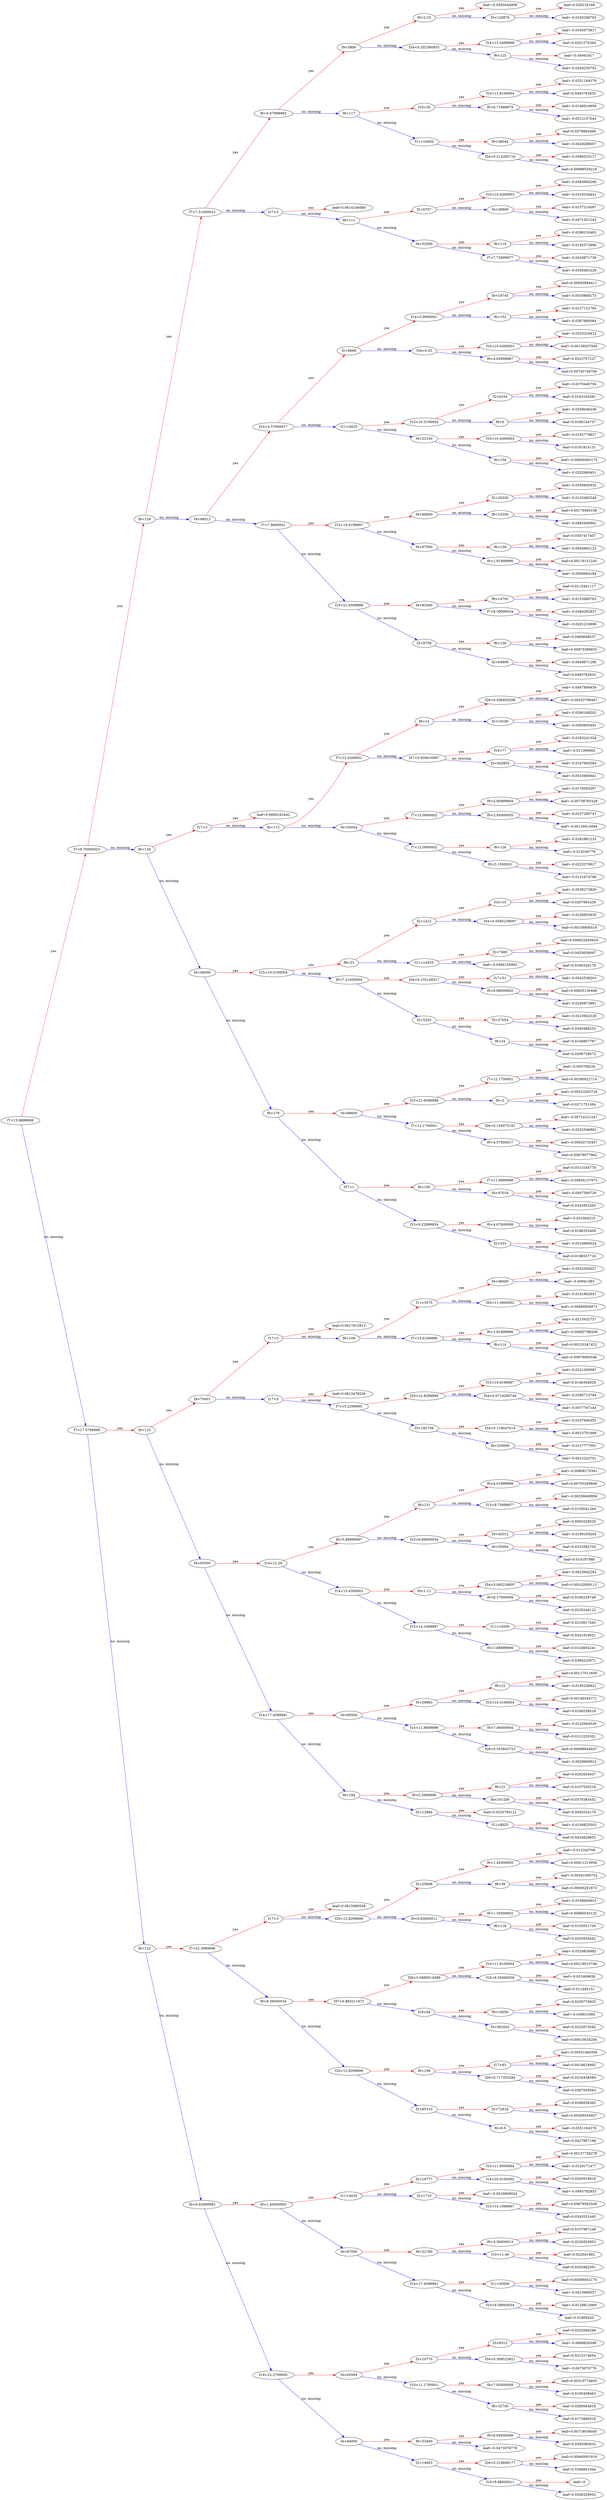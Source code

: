 digraph {
    graph [ rankdir=TB ]
    graph [ rankdir="LR" ]

    0 [ label="f7<13.9899998" ]
    0 -> 1 [label="yes" color="#FF0000"]
    0 -> 2 [label="no, missing" color="#0000FF"]

    1 [ label="f7<9.76000023" ]
    1 -> 3 [label="yes" color="#FF0000"]
    1 -> 4 [label="no, missing" color="#0000FF"]

    3 [ label="f6<129" ]
    3 -> 7 [label="yes" color="#FF0000"]
    3 -> 8 [label="no, missing" color="#0000FF"]

    7 [ label="f7<7.51000023" ]
    7 -> 15 [label="yes" color="#FF0000"]
    7 -> 16 [label="no, missing" color="#0000FF"]

    15 [ label="f0<6.67999983" ]
    15 -> 31 [label="yes" color="#FF0000"]
    15 -> 32 [label="no, missing" color="#0000FF"]

    31 [ label="f9<5800" ]
    31 -> 61 [label="yes" color="#FF0000"]
    31 -> 62 [label="no, missing" color="#0000FF"]

    61 [ label="f0<2.25" ]
    61 -> 113 [label="yes" color="#FF0000"]
    61 -> 114 [label="no, missing" color="#0000FF"]

    113 [ label="leaf=-0.0583444908" ]

    114 [ label="f3<120976" ]
    114 -> 217 [label="yes" color="#FF0000"]
    114 -> 218 [label="no, missing" color="#0000FF"]

    217 [ label="leaf=0.026216168" ]

    218 [ label="leaf=-0.0336299762" ]

    62 [ label="f34<0.202380955" ]
    62 -> 115 [label="yes" color="#FF0000"]
    62 -> 116 [label="no, missing" color="#0000FF"]

    115 [ label="f14<15.4499998" ]
    115 -> 219 [label="yes" color="#FF0000"]
    115 -> 220 [label="no, missing" color="#0000FF"]

    219 [ label="leaf=-0.0545673817" ]

    220 [ label="leaf=0.0201270264" ]

    116 [ label="f6<125" ]
    116 -> 221 [label="yes" color="#FF0000"]
    116 -> 222 [label="no, missing" color="#0000FF"]

    221 [ label="leaf=-0.04941817" ]

    222 [ label="leaf=-0.0204230752" ]

    32 [ label="f6<117" ]
    32 -> 63 [label="yes" color="#FF0000"]
    32 -> 64 [label="no, missing" color="#0000FF"]

    63 [ label="f19<30" ]
    63 -> 117 [label="yes" color="#FF0000"]
    63 -> 118 [label="no, missing" color="#0000FF"]

    117 [ label="f10<11.8100004" ]
    117 -> 223 [label="yes" color="#FF0000"]
    117 -> 224 [label="no, missing" color="#0000FF"]

    223 [ label="leaf=-0.0351164378" ]

    224 [ label="leaf=0.0493782833" ]

    118 [ label="f0<6.71999979" ]
    118 -> 225 [label="yes" color="#FF0000"]
    118 -> 226 [label="no, missing" color="#0000FF"]

    225 [ label="leaf=-0.0146616958" ]

    226 [ label="leaf=-0.0512157045" ]

    64 [ label="f11<10050" ]
    64 -> 119 [label="yes" color="#FF0000"]
    64 -> 120 [label="no, missing" color="#0000FF"]

    119 [ label="f9<38044" ]
    119 -> 227 [label="yes" color="#FF0000"]
    119 -> 228 [label="no, missing" color="#0000FF"]

    227 [ label="leaf=0.0379865468" ]

    228 [ label="leaf=-0.0428288057" ]

    120 [ label="f34<0.214285716" ]
    120 -> 229 [label="yes" color="#FF0000"]
    120 -> 230 [label="no, missing" color="#0000FF"]

    229 [ label="leaf=-0.0386516117" ]

    230 [ label="leaf=0.00999530219" ]

    16 [ label="f17<3" ]
    16 -> 33 [label="yes" color="#FF0000"]
    16 -> 34 [label="no, missing" color="#0000FF"]

    33 [ label="leaf=0.0614146069" ]

    34 [ label="f6<111" ]
    34 -> 65 [label="yes" color="#FF0000"]
    34 -> 66 [label="no, missing" color="#0000FF"]

    65 [ label="f2<6707" ]
    65 -> 121 [label="yes" color="#FF0000"]
    65 -> 122 [label="no, missing" color="#0000FF"]

    121 [ label="f10<10.4300003" ]
    121 -> 231 [label="yes" color="#FF0000"]
    121 -> 232 [label="no, missing" color="#0000FF"]

    231 [ label="leaf=-0.0483669266" ]

    232 [ label="leaf=-0.0316334441" ]

    122 [ label="f4<28900" ]
    122 -> 233 [label="yes" color="#FF0000"]
    122 -> 234 [label="no, missing" color="#0000FF"]

    233 [ label="leaf=-0.0157214087" ]

    234 [ label="leaf=-0.0471451245" ]

    66 [ label="f4<52500" ]
    66 -> 123 [label="yes" color="#FF0000"]
    66 -> 124 [label="no, missing" color="#0000FF"]

    123 [ label="f6<119" ]
    123 -> 235 [label="yes" color="#FF0000"]
    123 -> 236 [label="no, missing" color="#0000FF"]

    235 [ label="leaf=-0.0296153463" ]

    236 [ label="leaf=-0.0192572866" ]

    124 [ label="f7<7.73999977" ]
    124 -> 237 [label="yes" color="#FF0000"]
    124 -> 238 [label="no, missing" color="#0000FF"]

    237 [ label="leaf=-0.0439871736" ]

    238 [ label="leaf=-0.0338483229" ]

    8 [ label="f4<48012" ]
    8 -> 17 [label="yes" color="#FF0000"]
    8 -> 18 [label="no, missing" color="#0000FF"]

    17 [ label="f14<4.57000017" ]
    17 -> 35 [label="yes" color="#FF0000"]
    17 -> 36 [label="no, missing" color="#0000FF"]

    35 [ label="f2<8669" ]
    35 -> 67 [label="yes" color="#FF0000"]
    35 -> 68 [label="no, missing" color="#0000FF"]

    67 [ label="f14<2.9000001" ]
    67 -> 125 [label="yes" color="#FF0000"]
    67 -> 126 [label="no, missing" color="#0000FF"]

    125 [ label="f4<19745" ]
    125 -> 239 [label="yes" color="#FF0000"]
    125 -> 240 [label="no, missing" color="#0000FF"]

    239 [ label="leaf=0.00693894411" ]

    240 [ label="leaf=-0.0530868173" ]

    126 [ label="f6<152" ]
    126 -> 241 [label="yes" color="#FF0000"]
    126 -> 242 [label="no, missing" color="#0000FF"]

    241 [ label="leaf=-0.0127122765" ]

    242 [ label="leaf=-0.0387680084" ]

    68 [ label="f34<0.25" ]
    68 -> 127 [label="yes" color="#FF0000"]
    68 -> 128 [label="no, missing" color="#0000FF"]

    127 [ label="f10<10.4300003" ]
    127 -> 243 [label="yes" color="#FF0000"]
    127 -> 244 [label="no, missing" color="#0000FF"]

    243 [ label="leaf=-0.0333318412" ]

    244 [ label="leaf=-0.00139337045" ]

    128 [ label="f0<4.63999987" ]
    128 -> 245 [label="yes" color="#FF0000"]
    128 -> 246 [label="no, missing" color="#0000FF"]

    245 [ label="leaf=0.0523757227" ]

    246 [ label="leaf=0.00745749706" ]

    36 [ label="f11<4025" ]
    36 -> 69 [label="yes" color="#FF0000"]
    36 -> 70 [label="no, missing" color="#0000FF"]

    69 [ label="f15<10.3100004" ]
    69 -> 129 [label="yes" color="#FF0000"]
    69 -> 130 [label="no, missing" color="#0000FF"]

    129 [ label="f2<6104" ]
    129 -> 247 [label="yes" color="#FF0000"]
    129 -> 248 [label="no, missing" color="#0000FF"]

    247 [ label="leaf=-0.0370446704" ]

    248 [ label="leaf=0.0163164381" ]

    130 [ label="f8<6" ]
    130 -> 249 [label="yes" color="#FF0000"]
    130 -> 250 [label="no, missing" color="#0000FF"]

    249 [ label="leaf=-0.0359046236" ]

    250 [ label="leaf=0.0180144757" ]

    70 [ label="f4<23100" ]
    70 -> 131 [label="yes" color="#FF0000"]
    70 -> 132 [label="no, missing" color="#0000FF"]

    131 [ label="f10<10.4300003" ]
    131 -> 251 [label="yes" color="#FF0000"]
    131 -> 252 [label="no, missing" color="#0000FF"]

    251 [ label="leaf=-0.0162774827" ]

    252 [ label="leaf=0.0161814131" ]

    132 [ label="f6<158" ]
    132 -> 253 [label="yes" color="#FF0000"]
    132 -> 254 [label="no, missing" color="#0000FF"]

    253 [ label="leaf=-0.00600483175" ]

    254 [ label="leaf=-0.0252969451" ]

    18 [ label="f7<7.9000001" ]
    18 -> 37 [label="yes" color="#FF0000"]
    18 -> 38 [label="no, missing" color="#0000FF"]

    37 [ label="f15<19.8199997" ]
    37 -> 71 [label="yes" color="#FF0000"]
    37 -> 72 [label="no, missing" color="#0000FF"]

    71 [ label="f4<88800" ]
    71 -> 133 [label="yes" color="#FF0000"]
    71 -> 134 [label="no, missing" color="#0000FF"]

    133 [ label="f2<26330" ]
    133 -> 255 [label="yes" color="#FF0000"]
    133 -> 256 [label="no, missing" color="#0000FF"]

    255 [ label="leaf=-0.0356845632" ]

    256 [ label="leaf=-0.0133482348" ]

    134 [ label="f9<15350" ]
    134 -> 257 [label="yes" color="#FF0000"]
    134 -> 258 [label="no, missing" color="#0000FF"]

    257 [ label="leaf=0.00179469108" ]

    258 [ label="leaf=-0.0482640862" ]

    72 [ label="f4<67000" ]
    72 -> 135 [label="yes" color="#FF0000"]
    72 -> 136 [label="no, missing" color="#0000FF"]

    135 [ label="f6<138" ]
    135 -> 259 [label="yes" color="#FF0000"]
    135 -> 260 [label="no, missing" color="#0000FF"]

    259 [ label="leaf=0.0347417407" ]

    260 [ label="leaf=-0.0044892123" ]

    136 [ label="f0<1.91999996" ]
    136 -> 261 [label="yes" color="#FF0000"]
    136 -> 262 [label="no, missing" color="#0000FF"]

    261 [ label="leaf=0.00119151245" ]

    262 [ label="leaf=-0.0506684184" ]

    38 [ label="f15<21.6599998" ]
    38 -> 73 [label="yes" color="#FF0000"]
    38 -> 74 [label="no, missing" color="#0000FF"]

    73 [ label="f4<82000" ]
    73 -> 137 [label="yes" color="#FF0000"]
    73 -> 138 [label="no, missing" color="#0000FF"]

    137 [ label="f9<14705" ]
    137 -> 263 [label="yes" color="#FF0000"]
    137 -> 264 [label="no, missing" color="#0000FF"]

    263 [ label="leaf=0.0115461117" ]

    264 [ label="leaf=-0.0153666763" ]

    138 [ label="f7<8.39000034" ]
    138 -> 265 [label="yes" color="#FF0000"]
    138 -> 266 [label="no, missing" color="#0000FF"]

    265 [ label="leaf=-0.0384262837" ]

    266 [ label="leaf=-0.0201219898" ]

    74 [ label="f2<9758" ]
    74 -> 139 [label="yes" color="#FF0000"]
    74 -> 140 [label="no, missing" color="#0000FF"]

    139 [ label="f6<136" ]
    139 -> 267 [label="yes" color="#FF0000"]
    139 -> 268 [label="no, missing" color="#0000FF"]

    267 [ label="leaf=0.0460648537" ]

    268 [ label="leaf=0.00973396655" ]

    140 [ label="f2<94809" ]
    140 -> 269 [label="yes" color="#FF0000"]
    140 -> 270 [label="no, missing" color="#0000FF"]

    269 [ label="leaf=-0.0449671298" ]

    270 [ label="leaf=0.0493782833" ]

    4 [ label="f6<130" ]
    4 -> 9 [label="yes" color="#FF0000"]
    4 -> 10 [label="no, missing" color="#0000FF"]

    9 [ label="f17<3" ]
    9 -> 19 [label="yes" color="#FF0000"]
    9 -> 20 [label="no, missing" color="#0000FF"]

    19 [ label="leaf=0.0606163442" ]

    20 [ label="f6<112" ]
    20 -> 39 [label="yes" color="#FF0000"]
    20 -> 40 [label="no, missing" color="#0000FF"]

    39 [ label="f7<12.4200001" ]
    39 -> 75 [label="yes" color="#FF0000"]
    39 -> 76 [label="no, missing" color="#0000FF"]

    75 [ label="f8<14" ]
    75 -> 141 [label="yes" color="#FF0000"]
    75 -> 142 [label="no, missing" color="#0000FF"]

    141 [ label="f26<0.506935298" ]
    141 -> 271 [label="yes" color="#FF0000"]
    141 -> 272 [label="no, missing" color="#0000FF"]

    271 [ label="leaf=-0.0467809439" ]

    272 [ label="leaf=-0.00352799497" ]

    142 [ label="f2<10190" ]
    142 -> 273 [label="yes" color="#FF0000"]
    142 -> 274 [label="no, missing" color="#0000FF"]

    273 [ label="leaf=-0.0260168202" ]

    274 [ label="leaf=-0.0360905491" ]

    76 [ label="f37<0.839416087" ]
    76 -> 143 [label="yes" color="#FF0000"]
    76 -> 144 [label="no, missing" color="#0000FF"]

    143 [ label="f19<77" ]
    143 -> 275 [label="yes" color="#FF0000"]
    143 -> 276 [label="no, missing" color="#0000FF"]

    275 [ label="leaf=-0.0283241328" ]

    276 [ label="leaf=-0.011390062" ]

    144 [ label="f3<442855" ]
    144 -> 277 [label="yes" color="#FF0000"]
    144 -> 278 [label="no, missing" color="#0000FF"]

    277 [ label="leaf=-0.0167692583" ]

    278 [ label="leaf=-0.0510885641" ]

    40 [ label="f4<50004" ]
    40 -> 77 [label="yes" color="#FF0000"]
    40 -> 78 [label="no, missing" color="#0000FF"]

    77 [ label="f7<12.0900002" ]
    77 -> 145 [label="yes" color="#FF0000"]
    77 -> 146 [label="no, missing" color="#0000FF"]

    145 [ label="f0<5.80999994" ]
    145 -> 279 [label="yes" color="#FF0000"]
    145 -> 280 [label="no, missing" color="#0000FF"]

    279 [ label="leaf=-0.0178593397" ]

    280 [ label="leaf=-0.00739783328" ]

    146 [ label="f0<2.45000005" ]
    146 -> 281 [label="yes" color="#FF0000"]
    146 -> 282 [label="no, missing" color="#0000FF"]

    281 [ label="leaf=-0.0237290747" ]

    282 [ label="leaf=-0.00129414944" ]

    78 [ label="f7<12.0900002" ]
    78 -> 147 [label="yes" color="#FF0000"]
    78 -> 148 [label="no, missing" color="#0000FF"]

    147 [ label="f6<126" ]
    147 -> 283 [label="yes" color="#FF0000"]
    147 -> 284 [label="no, missing" color="#0000FF"]

    283 [ label="leaf=-0.0262861233" ]

    284 [ label="leaf=-0.014240779" ]

    148 [ label="f0<3.1500001" ]
    148 -> 285 [label="yes" color="#FF0000"]
    148 -> 286 [label="no, missing" color="#0000FF"]

    285 [ label="leaf=-0.0223379917" ]

    286 [ label="leaf=-0.0121674789" ]

    10 [ label="f4<46000" ]
    10 -> 21 [label="yes" color="#FF0000"]
    10 -> 22 [label="no, missing" color="#0000FF"]

    21 [ label="f15<10.3100004" ]
    21 -> 41 [label="yes" color="#FF0000"]
    21 -> 42 [label="no, missing" color="#0000FF"]

    41 [ label="f8<33" ]
    41 -> 79 [label="yes" color="#FF0000"]
    41 -> 80 [label="no, missing" color="#0000FF"]

    79 [ label="f2<1412" ]
    79 -> 149 [label="yes" color="#FF0000"]
    79 -> 150 [label="no, missing" color="#0000FF"]

    149 [ label="f10<10" ]
    149 -> 287 [label="yes" color="#FF0000"]
    149 -> 288 [label="no, missing" color="#0000FF"]

    287 [ label="leaf=-0.0538273826" ]

    288 [ label="leaf=0.0207992438" ]

    150 [ label="f34<0.0595238097" ]
    150 -> 289 [label="yes" color="#FF0000"]
    150 -> 290 [label="no, missing" color="#0000FF"]

    289 [ label="leaf=-0.0238952935" ]

    290 [ label="leaf=0.00158806518" ]

    80 [ label="f11<14025" ]
    80 -> 151 [label="yes" color="#FF0000"]
    80 -> 152 [label="no, missing" color="#0000FF"]

    151 [ label="f2<7483" ]
    151 -> 291 [label="yes" color="#FF0000"]
    151 -> 292 [label="no, missing" color="#0000FF"]

    291 [ label="leaf=0.000622820924" ]

    292 [ label="leaf=0.0435658097" ]

    152 [ label="leaf=-0.0484105982" ]

    42 [ label="f0<7.21000004" ]
    42 -> 81 [label="yes" color="#FF0000"]
    42 -> 82 [label="no, missing" color="#0000FF"]

    81 [ label="f26<0.135148317" ]
    81 -> 153 [label="yes" color="#FF0000"]
    81 -> 154 [label="no, missing" color="#0000FF"]

    153 [ label="f17<51" ]
    153 -> 293 [label="yes" color="#FF0000"]
    153 -> 294 [label="no, missing" color="#0000FF"]

    293 [ label="leaf=0.0160320178" ]

    294 [ label="leaf=-0.0542538203" ]

    154 [ label="f0<6.98000002" ]
    154 -> 295 [label="yes" color="#FF0000"]
    154 -> 296 [label="no, missing" color="#0000FF"]

    295 [ label="leaf=0.00625130488" ]

    296 [ label="leaf=-0.0256873891" ]

    82 [ label="f2<5202" ]
    82 -> 155 [label="yes" color="#FF0000"]
    82 -> 156 [label="no, missing" color="#0000FF"]

    155 [ label="f3<27054" ]
    155 -> 297 [label="yes" color="#FF0000"]
    155 -> 298 [label="no, missing" color="#0000FF"]

    297 [ label="leaf=-0.0210942328" ]

    298 [ label="leaf=0.0340488255" ]

    156 [ label="f8<24" ]
    156 -> 299 [label="yes" color="#FF0000"]
    156 -> 300 [label="no, missing" color="#0000FF"]

    299 [ label="leaf=0.0140807787" ]

    300 [ label="leaf=0.0266729072" ]

    22 [ label="f6<176" ]
    22 -> 43 [label="yes" color="#FF0000"]
    22 -> 44 [label="no, missing" color="#0000FF"]

    43 [ label="f4<98600" ]
    43 -> 83 [label="yes" color="#FF0000"]
    43 -> 84 [label="no, missing" color="#0000FF"]

    83 [ label="f15<21.6599998" ]
    83 -> 157 [label="yes" color="#FF0000"]
    83 -> 158 [label="no, missing" color="#0000FF"]

    157 [ label="f7<12.1700001" ]
    157 -> 301 [label="yes" color="#FF0000"]
    157 -> 302 [label="no, missing" color="#0000FF"]

    301 [ label="leaf=-0.005708226" ]

    302 [ label="leaf=0.00280022714" ]

    158 [ label="f0<2" ]
    158 -> 303 [label="yes" color="#FF0000"]
    158 -> 304 [label="no, missing" color="#0000FF"]

    303 [ label="leaf=-0.00523263728" ]

    304 [ label="leaf=0.0271751564" ]

    84 [ label="f7<12.1700001" ]
    84 -> 159 [label="yes" color="#FF0000"]
    84 -> 160 [label="no, missing" color="#0000FF"]

    159 [ label="f26<0.150575191" ]
    159 -> 305 [label="yes" color="#FF0000"]
    159 -> 306 [label="no, missing" color="#0000FF"]

    305 [ label="leaf=-0.00714121247" ]

    306 [ label="leaf=-0.0252546892" ]

    160 [ label="f0<4.57000017" ]
    160 -> 307 [label="yes" color="#FF0000"]
    160 -> 308 [label="no, missing" color="#0000FF"]

    307 [ label="leaf=-0.00920733437" ]

    308 [ label="leaf=0.00878977962" ]

    44 [ label="f37<1" ]
    44 -> 85 [label="yes" color="#FF0000"]
    44 -> 86 [label="no, missing" color="#0000FF"]

    85 [ label="f6<180" ]
    85 -> 161 [label="yes" color="#FF0000"]
    85 -> 162 [label="no, missing" color="#0000FF"]

    161 [ label="f7<11.9899998" ]
    161 -> 309 [label="yes" color="#FF0000"]
    161 -> 310 [label="no, missing" color="#0000FF"]

    309 [ label="leaf=0.0313164778" ]

    310 [ label="leaf=-0.00654137973" ]

    162 [ label="f4<47018" ]
    162 -> 311 [label="yes" color="#FF0000"]
    162 -> 312 [label="no, missing" color="#0000FF"]

    311 [ label="leaf=-0.0407566726" ]

    312 [ label="leaf=0.0342953205" ]

    86 [ label="f15<9.22999954" ]
    86 -> 163 [label="yes" color="#FF0000"]
    86 -> 164 [label="no, missing" color="#0000FF"]

    163 [ label="f0<4.67000008" ]
    163 -> 313 [label="yes" color="#FF0000"]
    163 -> 314 [label="no, missing" color="#0000FF"]

    313 [ label="leaf=-0.031664215" ]

    314 [ label="leaf=0.0188355409" ]

    164 [ label="f2<533" ]
    164 -> 315 [label="yes" color="#FF0000"]
    164 -> 316 [label="no, missing" color="#0000FF"]

    315 [ label="leaf=-0.0516800024" ]

    316 [ label="leaf=0.0196557716" ]

    2 [ label="f7<17.5799999" ]
    2 -> 5 [label="yes" color="#FF0000"]
    2 -> 6 [label="no, missing" color="#0000FF"]

    5 [ label="f6<123" ]
    5 -> 11 [label="yes" color="#FF0000"]
    5 -> 12 [label="no, missing" color="#0000FF"]

    11 [ label="f4<70001" ]
    11 -> 23 [label="yes" color="#FF0000"]
    11 -> 24 [label="no, missing" color="#0000FF"]

    23 [ label="f17<3" ]
    23 -> 45 [label="yes" color="#FF0000"]
    23 -> 46 [label="no, missing" color="#0000FF"]

    45 [ label="leaf=0.0617915913" ]

    46 [ label="f6<109" ]
    46 -> 87 [label="yes" color="#FF0000"]
    46 -> 88 [label="no, missing" color="#0000FF"]

    87 [ label="f11<3575" ]
    87 -> 165 [label="yes" color="#FF0000"]
    87 -> 166 [label="no, missing" color="#0000FF"]

    165 [ label="f4<48000" ]
    165 -> 317 [label="yes" color="#FF0000"]
    165 -> 318 [label="no, missing" color="#0000FF"]

    317 [ label="leaf=-0.0352593027" ]

    318 [ label="leaf=-0.00941383" ]

    166 [ label="f20<11.0900002" ]
    166 -> 319 [label="yes" color="#FF0000"]
    166 -> 320 [label="no, missing" color="#0000FF"]

    319 [ label="leaf=-0.0141862947" ]

    320 [ label="leaf=-0.00460926071" ]

    88 [ label="f7<15.6199999" ]
    88 -> 167 [label="yes" color="#FF0000"]
    88 -> 168 [label="no, missing" color="#0000FF"]

    167 [ label="f0<1.91999996" ]
    167 -> 321 [label="yes" color="#FF0000"]
    167 -> 322 [label="no, missing" color="#0000FF"]

    321 [ label="leaf=-0.0215432737" ]

    322 [ label="leaf=-0.00082798209" ]

    168 [ label="f6<114" ]
    168 -> 323 [label="yes" color="#FF0000"]
    168 -> 324 [label="no, missing" color="#0000FF"]

    323 [ label="leaf=0.00210347422" ]

    324 [ label="leaf=0.00979900546" ]

    24 [ label="f17<3" ]
    24 -> 47 [label="yes" color="#FF0000"]
    24 -> 48 [label="no, missing" color="#0000FF"]

    47 [ label="leaf=0.0613478236" ]

    48 [ label="f7<15.2299995" ]
    48 -> 89 [label="yes" color="#FF0000"]
    48 -> 90 [label="no, missing" color="#0000FF"]

    89 [ label="f20<12.8299999" ]
    89 -> 169 [label="yes" color="#FF0000"]
    89 -> 170 [label="no, missing" color="#0000FF"]

    169 [ label="f15<19.8199997" ]
    169 -> 325 [label="yes" color="#FF0000"]
    169 -> 326 [label="no, missing" color="#0000FF"]

    325 [ label="leaf=-0.0221309587" ]

    326 [ label="leaf=0.0146344928" ]

    170 [ label="f34<0.0714285746" ]
    170 -> 327 [label="yes" color="#FF0000"]
    170 -> 328 [label="no, missing" color="#0000FF"]

    327 [ label="leaf=-0.0395713784" ]

    328 [ label="leaf=-0.0077767144" ]

    90 [ label="f3<182708" ]
    90 -> 171 [label="yes" color="#FF0000"]
    90 -> 172 [label="no, missing" color="#0000FF"]

    171 [ label="f34<0.119047619" ]
    171 -> 329 [label="yes" color="#FF0000"]
    171 -> 330 [label="no, missing" color="#0000FF"]

    329 [ label="leaf=-0.0107840355" ]

    330 [ label="leaf=-0.0015701988" ]

    172 [ label="f4<320000" ]
    172 -> 331 [label="yes" color="#FF0000"]
    172 -> 332 [label="no, missing" color="#0000FF"]

    331 [ label="leaf=-0.0127777001" ]

    332 [ label="leaf=-0.0612222701" ]

    12 [ label="f4<65500" ]
    12 -> 25 [label="yes" color="#FF0000"]
    12 -> 26 [label="no, missing" color="#0000FF"]

    25 [ label="f14<12.29" ]
    25 -> 49 [label="yes" color="#FF0000"]
    25 -> 50 [label="no, missing" color="#0000FF"]

    49 [ label="f0<5.88999987" ]
    49 -> 91 [label="yes" color="#FF0000"]
    49 -> 92 [label="no, missing" color="#0000FF"]

    91 [ label="f6<131" ]
    91 -> 173 [label="yes" color="#FF0000"]
    91 -> 174 [label="no, missing" color="#0000FF"]

    173 [ label="f0<4.01999998" ]
    173 -> 333 [label="yes" color="#FF0000"]
    173 -> 334 [label="no, missing" color="#0000FF"]

    333 [ label="leaf=-0.00908170361" ]

    334 [ label="leaf=0.00703269849" ]

    174 [ label="f15<9.73999977" ]
    174 -> 335 [label="yes" color="#FF0000"]
    174 -> 336 [label="no, missing" color="#0000FF"]

    335 [ label="leaf=-0.00258649956" ]

    336 [ label="leaf=0.0150041264" ]

    92 [ label="f10<9.89000034" ]
    92 -> 175 [label="yes" color="#FF0000"]
    92 -> 176 [label="no, missing" color="#0000FF"]

    175 [ label="f4<42012" ]
    175 -> 337 [label="yes" color="#FF0000"]
    175 -> 338 [label="no, missing" color="#0000FF"]

    337 [ label="leaf=0.0092029525" ]

    338 [ label="leaf=-0.0169193204" ]

    176 [ label="f4<35004" ]
    176 -> 339 [label="yes" color="#FF0000"]
    176 -> 340 [label="no, missing" color="#0000FF"]

    339 [ label="leaf=0.0233582705" ]

    340 [ label="leaf=0.014187986" ]

    50 [ label="f14<15.4300003" ]
    50 -> 93 [label="yes" color="#FF0000"]
    50 -> 94 [label="no, missing" color="#0000FF"]

    93 [ label="f0<1.12" ]
    93 -> 177 [label="yes" color="#FF0000"]
    93 -> 178 [label="no, missing" color="#0000FF"]

    177 [ label="f34<0.095238097" ]
    177 -> 341 [label="yes" color="#FF0000"]
    177 -> 342 [label="no, missing" color="#0000FF"]

    341 [ label="leaf=-0.0423942283" ]

    342 [ label="leaf=0.00102009112" ]

    178 [ label="f0<8.17000008" ]
    178 -> 343 [label="yes" color="#FF0000"]
    178 -> 344 [label="no, missing" color="#0000FF"]

    343 [ label="leaf=0.0166228749" ]

    344 [ label="leaf=0.0235246122" ]

    94 [ label="f15<14.1099997" ]
    94 -> 179 [label="yes" color="#FF0000"]
    94 -> 180 [label="no, missing" color="#0000FF"]

    179 [ label="f11<15050" ]
    179 -> 345 [label="yes" color="#FF0000"]
    179 -> 346 [label="no, missing" color="#0000FF"]

    345 [ label="leaf=0.0210617445" ]

    346 [ label="leaf=0.0341918021" ]

    180 [ label="f0<1.88999999" ]
    180 -> 347 [label="yes" color="#FF0000"]
    180 -> 348 [label="no, missing" color="#0000FF"]

    347 [ label="leaf=0.0143604241" ]

    348 [ label="leaf=0.0384220071" ]

    26 [ label="f14<17.4599991" ]
    26 -> 51 [label="yes" color="#FF0000"]
    26 -> 52 [label="no, missing" color="#0000FF"]

    51 [ label="f4<90500" ]
    51 -> 95 [label="yes" color="#FF0000"]
    51 -> 96 [label="no, missing" color="#0000FF"]

    95 [ label="f3<29963" ]
    95 -> 181 [label="yes" color="#FF0000"]
    95 -> 182 [label="no, missing" color="#0000FF"]

    181 [ label="f8<22" ]
    181 -> 349 [label="yes" color="#FF0000"]
    181 -> 350 [label="no, missing" color="#0000FF"]

    349 [ label="leaf=0.00117011659" ]

    350 [ label="leaf=-0.0195236821" ]

    182 [ label="f15<10.3100004" ]
    182 -> 351 [label="yes" color="#FF0000"]
    182 -> 352 [label="no, missing" color="#0000FF"]

    351 [ label="leaf=0.00140344771" ]

    352 [ label="leaf=0.0106238518" ]

    96 [ label="f14<11.8699999" ]
    96 -> 183 [label="yes" color="#FF0000"]
    96 -> 184 [label="no, missing" color="#0000FF"]

    183 [ label="f0<7.46000004" ]
    183 -> 353 [label="yes" color="#FF0000"]
    183 -> 354 [label="no, missing" color="#0000FF"]

    353 [ label="leaf=-0.0122644529" ]

    354 [ label="leaf=0.0112232501" ]

    184 [ label="f26<0.355843723" ]
    184 -> 355 [label="yes" color="#FF0000"]
    184 -> 356 [label="no, missing" color="#0000FF"]

    355 [ label="leaf=0.00698644947" ]

    356 [ label="leaf=-0.0029660915" ]

    52 [ label="f6<184" ]
    52 -> 97 [label="yes" color="#FF0000"]
    52 -> 98 [label="no, missing" color="#0000FF"]

    97 [ label="f0<5.5999999" ]
    97 -> 185 [label="yes" color="#FF0000"]
    97 -> 186 [label="no, missing" color="#0000FF"]

    185 [ label="f8<22" ]
    185 -> 357 [label="yes" color="#FF0000"]
    185 -> 358 [label="no, missing" color="#0000FF"]

    357 [ label="leaf=0.0262626037" ]

    358 [ label="leaf=0.0107530216" ]

    186 [ label="f4<101200" ]
    186 -> 359 [label="yes" color="#FF0000"]
    186 -> 360 [label="no, missing" color="#0000FF"]

    359 [ label="leaf=0.0379383452" ]

    360 [ label="leaf=0.0045524179" ]

    98 [ label="f2<12884" ]
    98 -> 187 [label="yes" color="#FF0000"]
    98 -> 188 [label="no, missing" color="#0000FF"]

    187 [ label="leaf=0.0525765121" ]

    188 [ label="f11<8025" ]
    188 -> 361 [label="yes" color="#FF0000"]
    188 -> 362 [label="no, missing" color="#0000FF"]

    361 [ label="leaf=-0.0106825503" ]

    362 [ label="leaf=0.0424826853" ]

    6 [ label="f6<122" ]
    6 -> 13 [label="yes" color="#FF0000"]
    6 -> 14 [label="no, missing" color="#0000FF"]

    13 [ label="f7<22.3999996" ]
    13 -> 27 [label="yes" color="#FF0000"]
    13 -> 28 [label="no, missing" color="#0000FF"]

    27 [ label="f17<3" ]
    27 -> 53 [label="yes" color="#FF0000"]
    27 -> 54 [label="no, missing" color="#0000FF"]

    53 [ label="leaf=0.0615080558" ]

    54 [ label="f20<12.8299999" ]
    54 -> 99 [label="yes" color="#FF0000"]
    54 -> 100 [label="no, missing" color="#0000FF"]

    99 [ label="f2<25698" ]
    99 -> 189 [label="yes" color="#FF0000"]
    99 -> 190 [label="no, missing" color="#0000FF"]

    189 [ label="f0<1.45000005" ]
    189 -> 363 [label="yes" color="#FF0000"]
    189 -> 364 [label="no, missing" color="#0000FF"]

    363 [ label="leaf=-0.012343769" ]

    364 [ label="leaf=0.00811215956" ]

    190 [ label="f8<38" ]
    190 -> 365 [label="yes" color="#FF0000"]
    190 -> 366 [label="no, missing" color="#0000FF"]

    365 [ label="leaf=-0.00341095752" ]

    366 [ label="leaf=0.00605291873" ]

    100 [ label="f0<6.63000011" ]
    100 -> 191 [label="yes" color="#FF0000"]
    100 -> 192 [label="no, missing" color="#0000FF"]

    191 [ label="f0<1.35000002" ]
    191 -> 367 [label="yes" color="#FF0000"]
    191 -> 368 [label="no, missing" color="#0000FF"]

    367 [ label="leaf=-0.0108604915" ]

    368 [ label="leaf=0.00860545132" ]

    192 [ label="f6<118" ]
    192 -> 369 [label="yes" color="#FF0000"]
    192 -> 370 [label="no, missing" color="#0000FF"]

    369 [ label="leaf=0.0155031756" ]

    370 [ label="leaf=0.0255930442" ]

    28 [ label="f0<8.39000034" ]
    28 -> 55 [label="yes" color="#FF0000"]
    28 -> 56 [label="no, missing" color="#0000FF"]

    55 [ label="f37<0.883211672" ]
    55 -> 101 [label="yes" color="#FF0000"]
    55 -> 102 [label="no, missing" color="#0000FF"]

    101 [ label="f26<0.0989514589" ]
    101 -> 193 [label="yes" color="#FF0000"]
    101 -> 194 [label="no, missing" color="#0000FF"]

    193 [ label="f10<11.8100004" ]
    193 -> 371 [label="yes" color="#FF0000"]
    193 -> 372 [label="no, missing" color="#0000FF"]

    371 [ label="leaf=-0.0326826982" ]

    372 [ label="leaf=0.00218015746" ]

    194 [ label="f10<9.35000038" ]
    194 -> 373 [label="yes" color="#FF0000"]
    194 -> 374 [label="no, missing" color="#0000FF"]

    373 [ label="leaf=-0.031469658" ]

    374 [ label="leaf=0.011485151" ]

    102 [ label="f19<64" ]
    102 -> 195 [label="yes" color="#FF0000"]
    102 -> 196 [label="no, missing" color="#0000FF"]

    195 [ label="f9<10050" ]
    195 -> 375 [label="yes" color="#FF0000"]
    195 -> 376 [label="no, missing" color="#0000FF"]

    375 [ label="leaf=0.0259776935" ]

    376 [ label="leaf=-0.030631965" ]

    196 [ label="f3<363203" ]
    196 -> 377 [label="yes" color="#FF0000"]
    196 -> 378 [label="no, missing" color="#0000FF"]

    377 [ label="leaf=0.0223673582" ]

    378 [ label="leaf=0.00015635266" ]

    56 [ label="f20<12.8299999" ]
    56 -> 103 [label="yes" color="#FF0000"]
    56 -> 104 [label="no, missing" color="#0000FF"]

    103 [ label="f6<108" ]
    103 -> 197 [label="yes" color="#FF0000"]
    103 -> 198 [label="no, missing" color="#0000FF"]

    197 [ label="f17<63" ]
    197 -> 379 [label="yes" color="#FF0000"]
    197 -> 380 [label="no, missing" color="#0000FF"]

    379 [ label="leaf=-0.00351482956" ]

    380 [ label="leaf=0.0418618992" ]

    198 [ label="f26<0.717353284" ]
    198 -> 381 [label="yes" color="#FF0000"]
    198 -> 382 [label="no, missing" color="#0000FF"]

    381 [ label="leaf=0.0216438584" ]

    382 [ label="leaf=0.0367929563" ]

    104 [ label="f3<85310" ]
    104 -> 199 [label="yes" color="#FF0000"]
    104 -> 200 [label="no, missing" color="#0000FF"]

    199 [ label="f3<72818" ]
    199 -> 383 [label="yes" color="#FF0000"]
    199 -> 384 [label="no, missing" color="#0000FF"]

    383 [ label="leaf=0.0296056382" ]

    384 [ label="leaf=0.00269454927" ]

    200 [ label="f0<8.5" ]
    200 -> 385 [label="yes" color="#FF0000"]
    200 -> 386 [label="no, missing" color="#0000FF"]

    385 [ label="leaf=-0.0351164378" ]

    386 [ label="leaf=0.0427967198" ]

    14 [ label="f0<6.42999983" ]
    14 -> 29 [label="yes" color="#FF0000"]
    14 -> 30 [label="no, missing" color="#0000FF"]

    29 [ label="f0<1.45000005" ]
    29 -> 57 [label="yes" color="#FF0000"]
    29 -> 58 [label="no, missing" color="#0000FF"]

    57 [ label="f11<4025" ]
    57 -> 105 [label="yes" color="#FF0000"]
    57 -> 106 [label="no, missing" color="#0000FF"]

    105 [ label="f2<19777" ]
    105 -> 201 [label="yes" color="#FF0000"]
    105 -> 202 [label="no, missing" color="#0000FF"]

    201 [ label="f15<11.8500004" ]
    201 -> 387 [label="yes" color="#FF0000"]
    201 -> 388 [label="no, missing" color="#0000FF"]

    387 [ label="leaf=0.00137738278" ]

    388 [ label="leaf=-0.0229171477" ]

    202 [ label="f14<20.0100002" ]
    202 -> 389 [label="yes" color="#FF0000"]
    202 -> 390 [label="no, missing" color="#0000FF"]

    389 [ label="leaf=0.0245916918" ]

    390 [ label="leaf=-0.0493782833" ]

    106 [ label="f2<1710" ]
    106 -> 203 [label="yes" color="#FF0000"]
    106 -> 204 [label="no, missing" color="#0000FF"]

    203 [ label="leaf=-0.0516800024" ]

    204 [ label="f15<14.1099997" ]
    204 -> 391 [label="yes" color="#FF0000"]
    204 -> 392 [label="no, missing" color="#0000FF"]

    391 [ label="leaf=0.00679592509" ]

    392 [ label="leaf=0.0343531445" ]

    58 [ label="f4<87000" ]
    58 -> 107 [label="yes" color="#FF0000"]
    58 -> 108 [label="no, missing" color="#0000FF"]

    107 [ label="f9<22760" ]
    107 -> 205 [label="yes" color="#FF0000"]
    107 -> 206 [label="no, missing" color="#0000FF"]

    205 [ label="f0<4.36000013" ]
    205 -> 393 [label="yes" color="#FF0000"]
    205 -> 394 [label="no, missing" color="#0000FF"]

    393 [ label="leaf=0.0107967248" ]

    394 [ label="leaf=0.0226503853" ]

    206 [ label="f10<11.46" ]
    206 -> 395 [label="yes" color="#FF0000"]
    206 -> 396 [label="no, missing" color="#0000FF"]

    395 [ label="leaf=0.022041982" ]

    396 [ label="leaf=0.0302982591" ]

    108 [ label="f14<17.4599991" ]
    108 -> 207 [label="yes" color="#FF0000"]
    108 -> 208 [label="no, missing" color="#0000FF"]

    207 [ label="f11<30000" ]
    207 -> 397 [label="yes" color="#FF0000"]
    207 -> 398 [label="no, missing" color="#0000FF"]

    397 [ label="leaf=0.00596052175" ]

    398 [ label="leaf=-0.0413999557" ]

    208 [ label="f10<9.39000034" ]
    208 -> 399 [label="yes" color="#FF0000"]
    208 -> 400 [label="no, missing" color="#0000FF"]

    399 [ label="leaf=-0.0128813069" ]

    400 [ label="leaf=0.01809345" ]

    30 [ label="f14<22.2700005" ]
    30 -> 59 [label="yes" color="#FF0000"]
    30 -> 60 [label="no, missing" color="#0000FF"]

    59 [ label="f4<62004" ]
    59 -> 109 [label="yes" color="#FF0000"]
    59 -> 110 [label="no, missing" color="#0000FF"]

    109 [ label="f3<10770" ]
    109 -> 209 [label="yes" color="#FF0000"]
    109 -> 210 [label="no, missing" color="#0000FF"]

    209 [ label="f3<9312" ]
    209 -> 401 [label="yes" color="#FF0000"]
    209 -> 402 [label="no, missing" color="#0000FF"]

    401 [ label="leaf=0.0232066289" ]

    402 [ label="leaf=-0.0069826399" ]

    210 [ label="f34<0.309523821" ]
    210 -> 403 [label="yes" color="#FF0000"]
    210 -> 404 [label="no, missing" color="#0000FF"]

    403 [ label="leaf=0.0313174054" ]

    404 [ label="leaf=-0.0473076776" ]

    110 [ label="f10<11.1700001" ]
    110 -> 211 [label="yes" color="#FF0000"]
    110 -> 212 [label="no, missing" color="#0000FF"]

    211 [ label="f0<7.92000008" ]
    211 -> 405 [label="yes" color="#FF0000"]
    211 -> 406 [label="no, missing" color="#0000FF"]

    405 [ label="leaf=0.00315774605" ]

    406 [ label="leaf=0.0195408463" ]

    212 [ label="f9<32700" ]
    212 -> 407 [label="yes" color="#FF0000"]
    212 -> 408 [label="no, missing" color="#0000FF"]

    407 [ label="leaf=0.0290944818" ]

    408 [ label="leaf=0.0173890516" ]

    60 [ label="f4<64000" ]
    60 -> 111 [label="yes" color="#FF0000"]
    60 -> 112 [label="no, missing" color="#0000FF"]

    111 [ label="f9<53400" ]
    111 -> 213 [label="yes" color="#FF0000"]
    111 -> 214 [label="no, missing" color="#0000FF"]

    213 [ label="f0<6.94000006" ]
    213 -> 409 [label="yes" color="#FF0000"]
    213 -> 410 [label="no, missing" color="#0000FF"]

    409 [ label="leaf=0.00718936045" ]

    410 [ label="leaf=0.0393060632" ]

    214 [ label="leaf=-0.0473076776" ]

    112 [ label="f2<14693" ]
    112 -> 215 [label="yes" color="#FF0000"]
    112 -> 216 [label="no, missing" color="#0000FF"]

    215 [ label="f26<0.316699177" ]
    215 -> 411 [label="yes" color="#FF0000"]
    215 -> 412 [label="no, missing" color="#0000FF"]

    411 [ label="leaf=0.00460001919" ]

    412 [ label="leaf=0.0366601944" ]

    216 [ label="f10<9.88000011" ]
    216 -> 413 [label="yes" color="#FF0000"]
    216 -> 414 [label="no, missing" color="#0000FF"]

    413 [ label="leaf=-0" ]

    414 [ label="leaf=0.0298329052" ]
}
